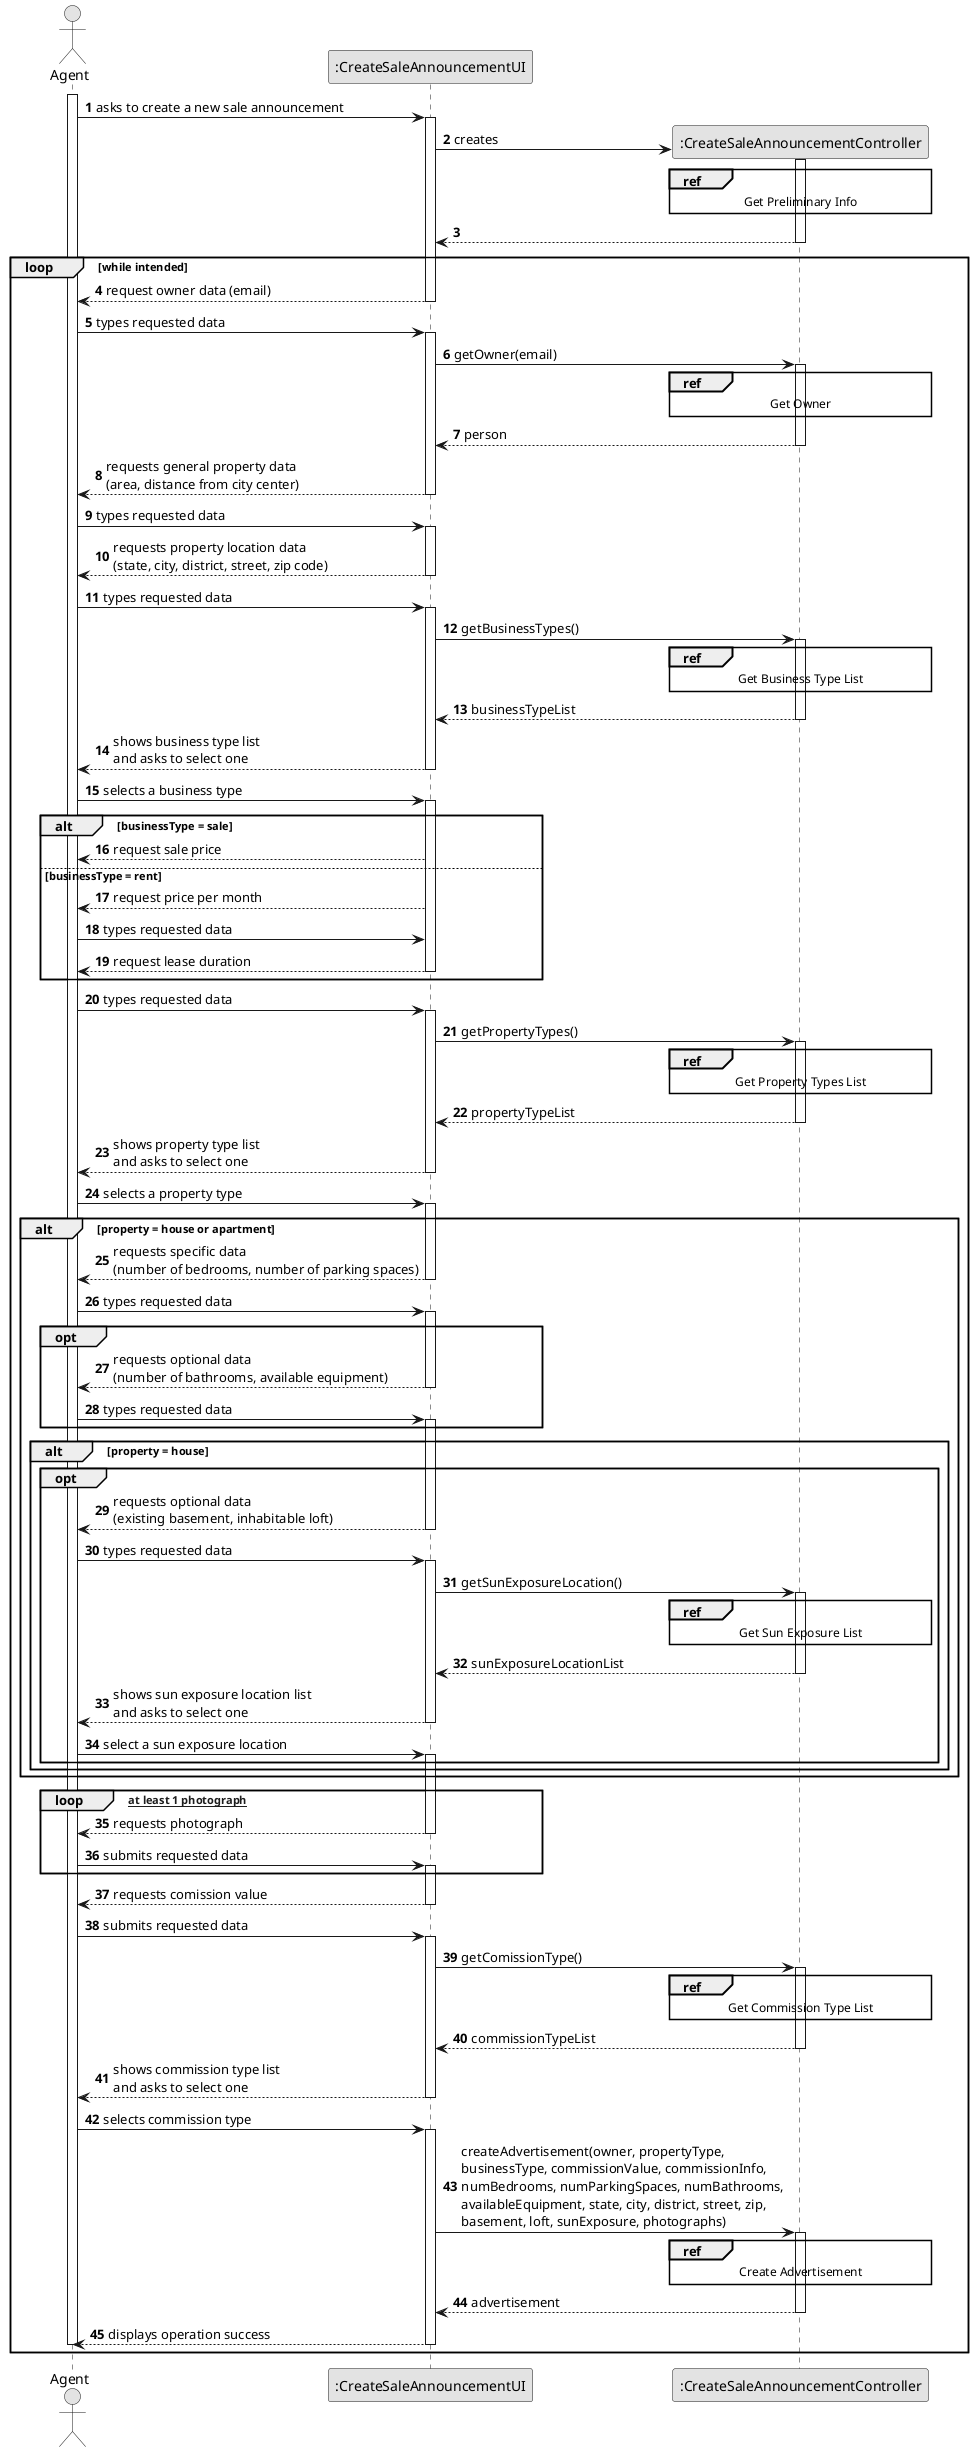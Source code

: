 @startuml Sequence Diagram (SD) - Create sale announcement
skinparam monochrome true
skinparam packageStyle rectangle
skinparam shadowing false

autonumber

'hide footbox
actor "Agent" as AG
participant ":CreateSaleAnnouncementUI" as UI
participant ":CreateSaleAnnouncementController" as CTRL

activate AG

    AG -> UI : asks to create a new sale announcement
    activate UI
        UI -> CTRL** : creates
        activate CTRL
		ref over CTRL
			Get Preliminary Info
		end ref
		CTRL --> UI
        deactivate CTRL

loop while intended

        UI --> AG : request owner data (email)
    deactivate UI

    AG -> UI : types requested data
    activate UI

        UI ->  CTRL : getOwner(email)

            activate CTRL
                ref over CTRL
                    Get Owner
                end ref
                CTRL --> UI : person
            deactivate CTRL

        UI --> AG : requests general property data\n(area, distance from city center)
    deactivate UI
    
    AG -> UI : types requested data
    activate UI
        UI --> AG : requests property location data\n(state, city, district, street, zip code)
    deactivate UI

    AG -> UI : types requested data
    activate UI
        UI -> CTRL : getBusinessTypes()

        activate CTRL
            ref over CTRL
                Get Business Type List
            end ref
        CTRL --> UI : businessTypeList
        deactivate CTRL

        UI --> AG : shows business type list\nand asks to select one
    deactivate UI

    AG -> UI : selects a business type
    activate UI
    alt businessType = sale
        UI --> AG : request sale price
    else businessType = rent
        UI --> AG : request price per month
    AG -> UI : types requested data
        UI --> AG : request lease duration
    deactivate UI
    end

    AG -> UI : types requested data
    activate UI
        UI -> CTRL : getPropertyTypes()

        activate CTRL
            ref over CTRL
                Get Property Types List
            end ref
            CTRL --> UI : propertyTypeList
        deactivate CTRL
        
        UI --> AG : shows property type list\nand asks to select one
    deactivate UI
    
    AG -> UI : selects a property type
    alt property = house or apartment
        activate UI
            UI --> AG : requests specific data\n(number of bedrooms, number of parking spaces)
        deactivate UI
        AG -> UI : types requested data

        opt
            activate UI
                UI --> AG : requests optional data\n(number of bathrooms, available equipment)
            deactivate UI
            AG -> UI : types requested data
            activate UI
        end

        alt property = house
            opt
                activate UI
                    UI --> AG : requests optional data\n(existing basement, inhabitable loft)
                deactivate UI
                AG -> UI : types requested data

                activate UI
                    UI -> CTRL : getSunExposureLocation()
                    activate CTRL
                        ref over CTRL
                            Get Sun Exposure List
                        end ref
                        CTRL --> UI : sunExposureLocationList
                    deactivate CTRL
                
                UI --> AG : shows sun exposure location list\nand asks to select one
                deactivate UI
                AG -> UI : select a sun exposure location
                activate UI
            end
        end
    end

    loop [for at least 1 photograph]
            UI --> AG : requests photograph
        deactivate UI
        AG -> UI : submits requested data
        activate UI
    end
    
        UI --> AG : requests comission value
        deactivate UI
    
    AG -> UI : submits requested data
    activate UI
        UI -> CTRL : getComissionType()
        
        activate CTRL
        ref over CTRL
            Get Commission Type List
        end ref
            CTRL --> UI : commissionTypeList
        deactivate CTRL

        UI --> AG : shows commission type list\nand asks to select one
    deactivate UI

    AG -> UI : selects commission type
    activate UI
        UI -> CTRL : createAdvertisement(owner, propertyType,\nbusinessType, commissionValue, commissionInfo,\nnumBedrooms, numParkingSpaces, numBathrooms,\navailableEquipment, state, city, district, street, zip,\nbasement, loft, sunExposure, photographs)
        activate CTRL
		ref over CTRL
			Create Advertisement
		end ref
            CTRL --> UI : advertisement
        deactivate CTRL
        
        UI --> AG : displays operation success
    deactivate UI

deactivate AG
end

@enduml
